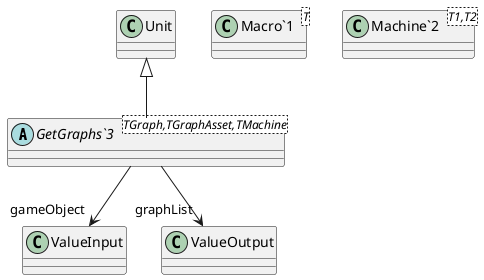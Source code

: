 @startuml
abstract class "GetGraphs`3"<TGraph,TGraphAsset,TMachine> {
}
class "Macro`1"<T> {
}
class "Machine`2"<T1,T2> {
}
Unit <|-- "GetGraphs`3"
"GetGraphs`3" --> "gameObject" ValueInput
"GetGraphs`3" --> "graphList" ValueOutput
@enduml
